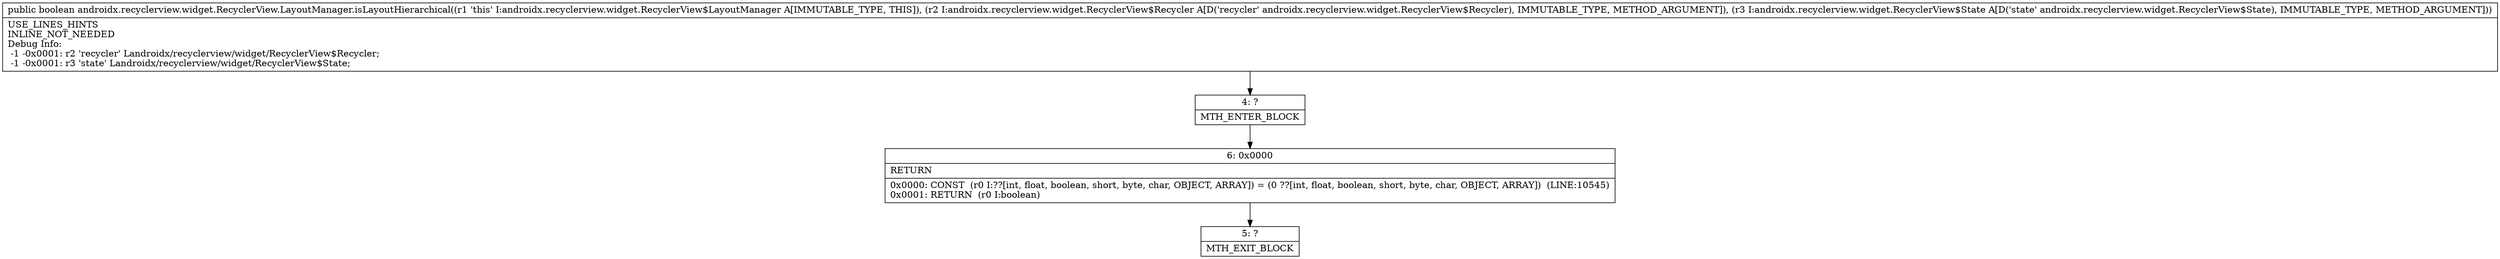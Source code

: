 digraph "CFG forandroidx.recyclerview.widget.RecyclerView.LayoutManager.isLayoutHierarchical(Landroidx\/recyclerview\/widget\/RecyclerView$Recycler;Landroidx\/recyclerview\/widget\/RecyclerView$State;)Z" {
Node_4 [shape=record,label="{4\:\ ?|MTH_ENTER_BLOCK\l}"];
Node_6 [shape=record,label="{6\:\ 0x0000|RETURN\l|0x0000: CONST  (r0 I:??[int, float, boolean, short, byte, char, OBJECT, ARRAY]) = (0 ??[int, float, boolean, short, byte, char, OBJECT, ARRAY])  (LINE:10545)\l0x0001: RETURN  (r0 I:boolean) \l}"];
Node_5 [shape=record,label="{5\:\ ?|MTH_EXIT_BLOCK\l}"];
MethodNode[shape=record,label="{public boolean androidx.recyclerview.widget.RecyclerView.LayoutManager.isLayoutHierarchical((r1 'this' I:androidx.recyclerview.widget.RecyclerView$LayoutManager A[IMMUTABLE_TYPE, THIS]), (r2 I:androidx.recyclerview.widget.RecyclerView$Recycler A[D('recycler' androidx.recyclerview.widget.RecyclerView$Recycler), IMMUTABLE_TYPE, METHOD_ARGUMENT]), (r3 I:androidx.recyclerview.widget.RecyclerView$State A[D('state' androidx.recyclerview.widget.RecyclerView$State), IMMUTABLE_TYPE, METHOD_ARGUMENT]))  | USE_LINES_HINTS\lINLINE_NOT_NEEDED\lDebug Info:\l  \-1 \-0x0001: r2 'recycler' Landroidx\/recyclerview\/widget\/RecyclerView$Recycler;\l  \-1 \-0x0001: r3 'state' Landroidx\/recyclerview\/widget\/RecyclerView$State;\l}"];
MethodNode -> Node_4;Node_4 -> Node_6;
Node_6 -> Node_5;
}

